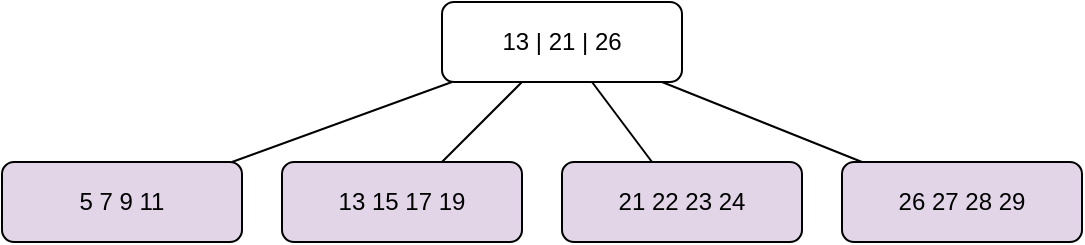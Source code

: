 <mxfile
        version="26.0.14">

  <!-- ───────── BEFORE ───────── -->
  <diagram id="Struct1a_Before" name="1a‑Before (insert 25)">
    <mxGraphModel dx="2812" dy="2337" grid="1" gridSize="10" guides="1"
                  tooltips="1" connect="1" arrows="1" fold="1"
                  page="1" pageScale="1" pageWidth="827" pageHeight="1169"
                  math="0" shadow="0">
      <root>
        <mxCell id="0"/><mxCell id="1" parent="0"/>

        <!-- root (height 2) -->
        <mxCell id="R1" value="13 | 21 | 26"
                style="shape=rectangle;rounded=1;whiteSpace=wrap;html=1;fontSize=12;"
                vertex="1" parent="1">
          <mxGeometry x="260" y="40" width="120" height="40" as="geometry"/>
        </mxCell>

        <!-- leaves (violet) -->
        <mxCell id="L1" value="5 7 9 11"
                style="shape=rectangle;rounded=1;whiteSpace=wrap;html=1;fillColor=#e1d5e7;"
                vertex="1" parent="1">
          <mxGeometry x="40"  y="120" width="120" height="40" as="geometry"/>
        </mxCell>
        <mxCell id="L2" value="13 15 17 19"
                style="shape=rectangle;rounded=1;whiteSpace=wrap;html=1;fillColor=#e1d5e7;"
                vertex="1" parent="1">
          <mxGeometry x="180" y="120" width="120" height="40" as="geometry"/>
        </mxCell>
        <mxCell id="L3" value="21 22 23 24"
                style="shape=rectangle;rounded=1;whiteSpace=wrap;html=1;fillColor=#e1d5e7;"
                vertex="1" parent="1">
          <mxGeometry x="320" y="120" width="120" height="40" as="geometry"/>
        </mxCell>
        <mxCell id="L4" value="26 27 28 29"
                style="shape=rectangle;rounded=1;whiteSpace=wrap;html=1;fillColor=#e1d5e7;"
                vertex="1" parent="1">
          <mxGeometry x="460" y="120" width="120" height="40" as="geometry"/>
        </mxCell>

        <!-- child‑pointers -->
        <mxCell id="E1" style="endArrow=none;startArrow=none;" edge="1"
                parent="1" source="R1" target="L1">
          <mxGeometry relative="1" as="geometry"/>
        </mxCell>
        <mxCell id="E2" style="endArrow=none;startArrow=none;" edge="1"
                parent="1" source="R1" target="L2">
          <mxGeometry relative="1" as="geometry"/>
        </mxCell>
        <mxCell id="E3" style="endArrow=none;startArrow=none;" edge="1"
                parent="1" source="R1" target="L3">
          <mxGeometry relative="1" as="geometry"/>
        </mxCell>
        <mxCell id="E4" style="endArrow=none;startArrow=none;" edge="1"
                parent="1" source="R1" target="L4">
          <mxGeometry relative="1" as="geometry"/>
        </mxCell>
      </root>
    </mxGraphModel>
  </diagram>

  <!-- ───────── AFTER ────────── -->
  <diagram id="Struct1a_After" name="1a‑After (insert 25)">
    <mxGraphModel dx="2812" dy="2337" grid="1" gridSize="10" guides="1"
                  tooltips="1" connect="1" arrows="1" fold="1"
                  page="1" pageScale="1" pageWidth="827" pageHeight="1169"
                  math="0" shadow="0">
      <root>
        <mxCell id="0"/><mxCell id="1" parent="0"/>

        <!-- new root (height 3) -->
        <mxCell id="R2" value="23"
                style="shape=rectangle;rounded=1;whiteSpace=wrap;html=1;fontSize=12;"
                vertex="1" parent="1">
          <mxGeometry x="300" y="40" width="60" height="40" as="geometry"/>
        </mxCell>

        <!-- level‑2 internals -->
        <mxCell id="I1" value="13"
                style="shape=rectangle;rounded=1;whiteSpace=wrap;html=1;"
                vertex="1" parent="1">
          <mxGeometry x="160" y="120" width="60" height="40" as="geometry"/>
        </mxCell>
        <mxCell id="I2" value="23 | 26"
                style="shape=rectangle;rounded=1;whiteSpace=wrap;html=1;"
                vertex="1" parent="1">
          <mxGeometry x="380" y="120" width="100" height="40" as="geometry"/>
        </mxCell>

        <!-- leaves -->
        <mxCell id="L1a" value="5 7 9 11"
                style="shape=rectangle;rounded=1;whiteSpace=wrap;html=1;fillColor=#e1d5e7;"
                vertex="1" parent="1">
          <mxGeometry x="20"  y="220" width="120" height="40" as="geometry"/>
        </mxCell>
        <mxCell id="L2a" value="13 15 17 19"
                style="shape=rectangle;rounded=1;whiteSpace=wrap;html=1;fillColor=#e1d5e7;"
                vertex="1" parent="1">
          <mxGeometry x="160" y="220" width="120" height="40" as="geometry"/>
        </mxCell>
        <mxCell id="L3a" value="21 22"
                style="shape=rectangle;rounded=1;whiteSpace=wrap;html=1;fillColor=#e1d5e7;"
                vertex="1" parent="1">
          <mxGeometry x="300" y="220" width="80" height="40" as="geometry"/>
        </mxCell>
        <mxCell id="L4a" value="23 24 25"
                style="shape=rectangle;rounded=1;whiteSpace=wrap;html=1;fillColor=#e1d5e7;"
                vertex="1" parent="1">
          <mxGeometry x="400" y="220" width="100" height="40" as="geometry"/>
        </mxCell>
        <mxCell id="L5a" value="26 27 28 29"
                style="shape=rectangle;rounded=1;whiteSpace=wrap;html=1;fillColor=#e1d5e7;"
                vertex="1" parent="1">
          <mxGeometry x="520" y="220" width="120" height="40" as="geometry"/>
        </mxCell>

        <!-- edges root→internals -->
        <mxCell id="E5" style="endArrow=none;startArrow=none;" edge="1"
                parent="1" source="R2" target="I1">
          <mxGeometry relative="1" as="geometry"/>
        </mxCell>
        <mxCell id="E6" style="endArrow=none;startArrow=none;" edge="1"
                parent="1" source="R2" target="I2">
          <mxGeometry relative="1" as="geometry"/>
        </mxCell>

        <!-- edges internals→leaves -->
        <mxCell id="E7" style="endArrow=none;startArrow=none;" edge="1"
                parent="1" source="I1" target="L1a">
          <mxGeometry relative="1" as="geometry"/>
        </mxCell>
        <mxCell id="E8" style="endArrow=none;startArrow=none;" edge="1"
                parent="1" source="I1" target="L2a">
          <mxGeometry relative="1" as="geometry"/>
        </mxCell>
        <mxCell id="E9"  style="endArrow=none;startArrow=none;" edge="1"
                parent="1" source="I2" target="L3a">
          <mxGeometry relative="1" as="geometry"/>
        </mxCell>
        <mxCell id="E10" style="endArrow=none;startArrow=none;" edge="1"
                parent="1" source="I2" target="L4a">
          <mxGeometry relative="1" as="geometry"/>
        </mxCell>
        <mxCell id="E11" style="endArrow=none;startArrow=none;" edge="1"
                parent="1" source="I2" target="L5a">
          <mxGeometry relative="1" as="geometry"/>
        </mxCell>
      </root>
    </mxGraphModel>
  </diagram>
</mxfile>

